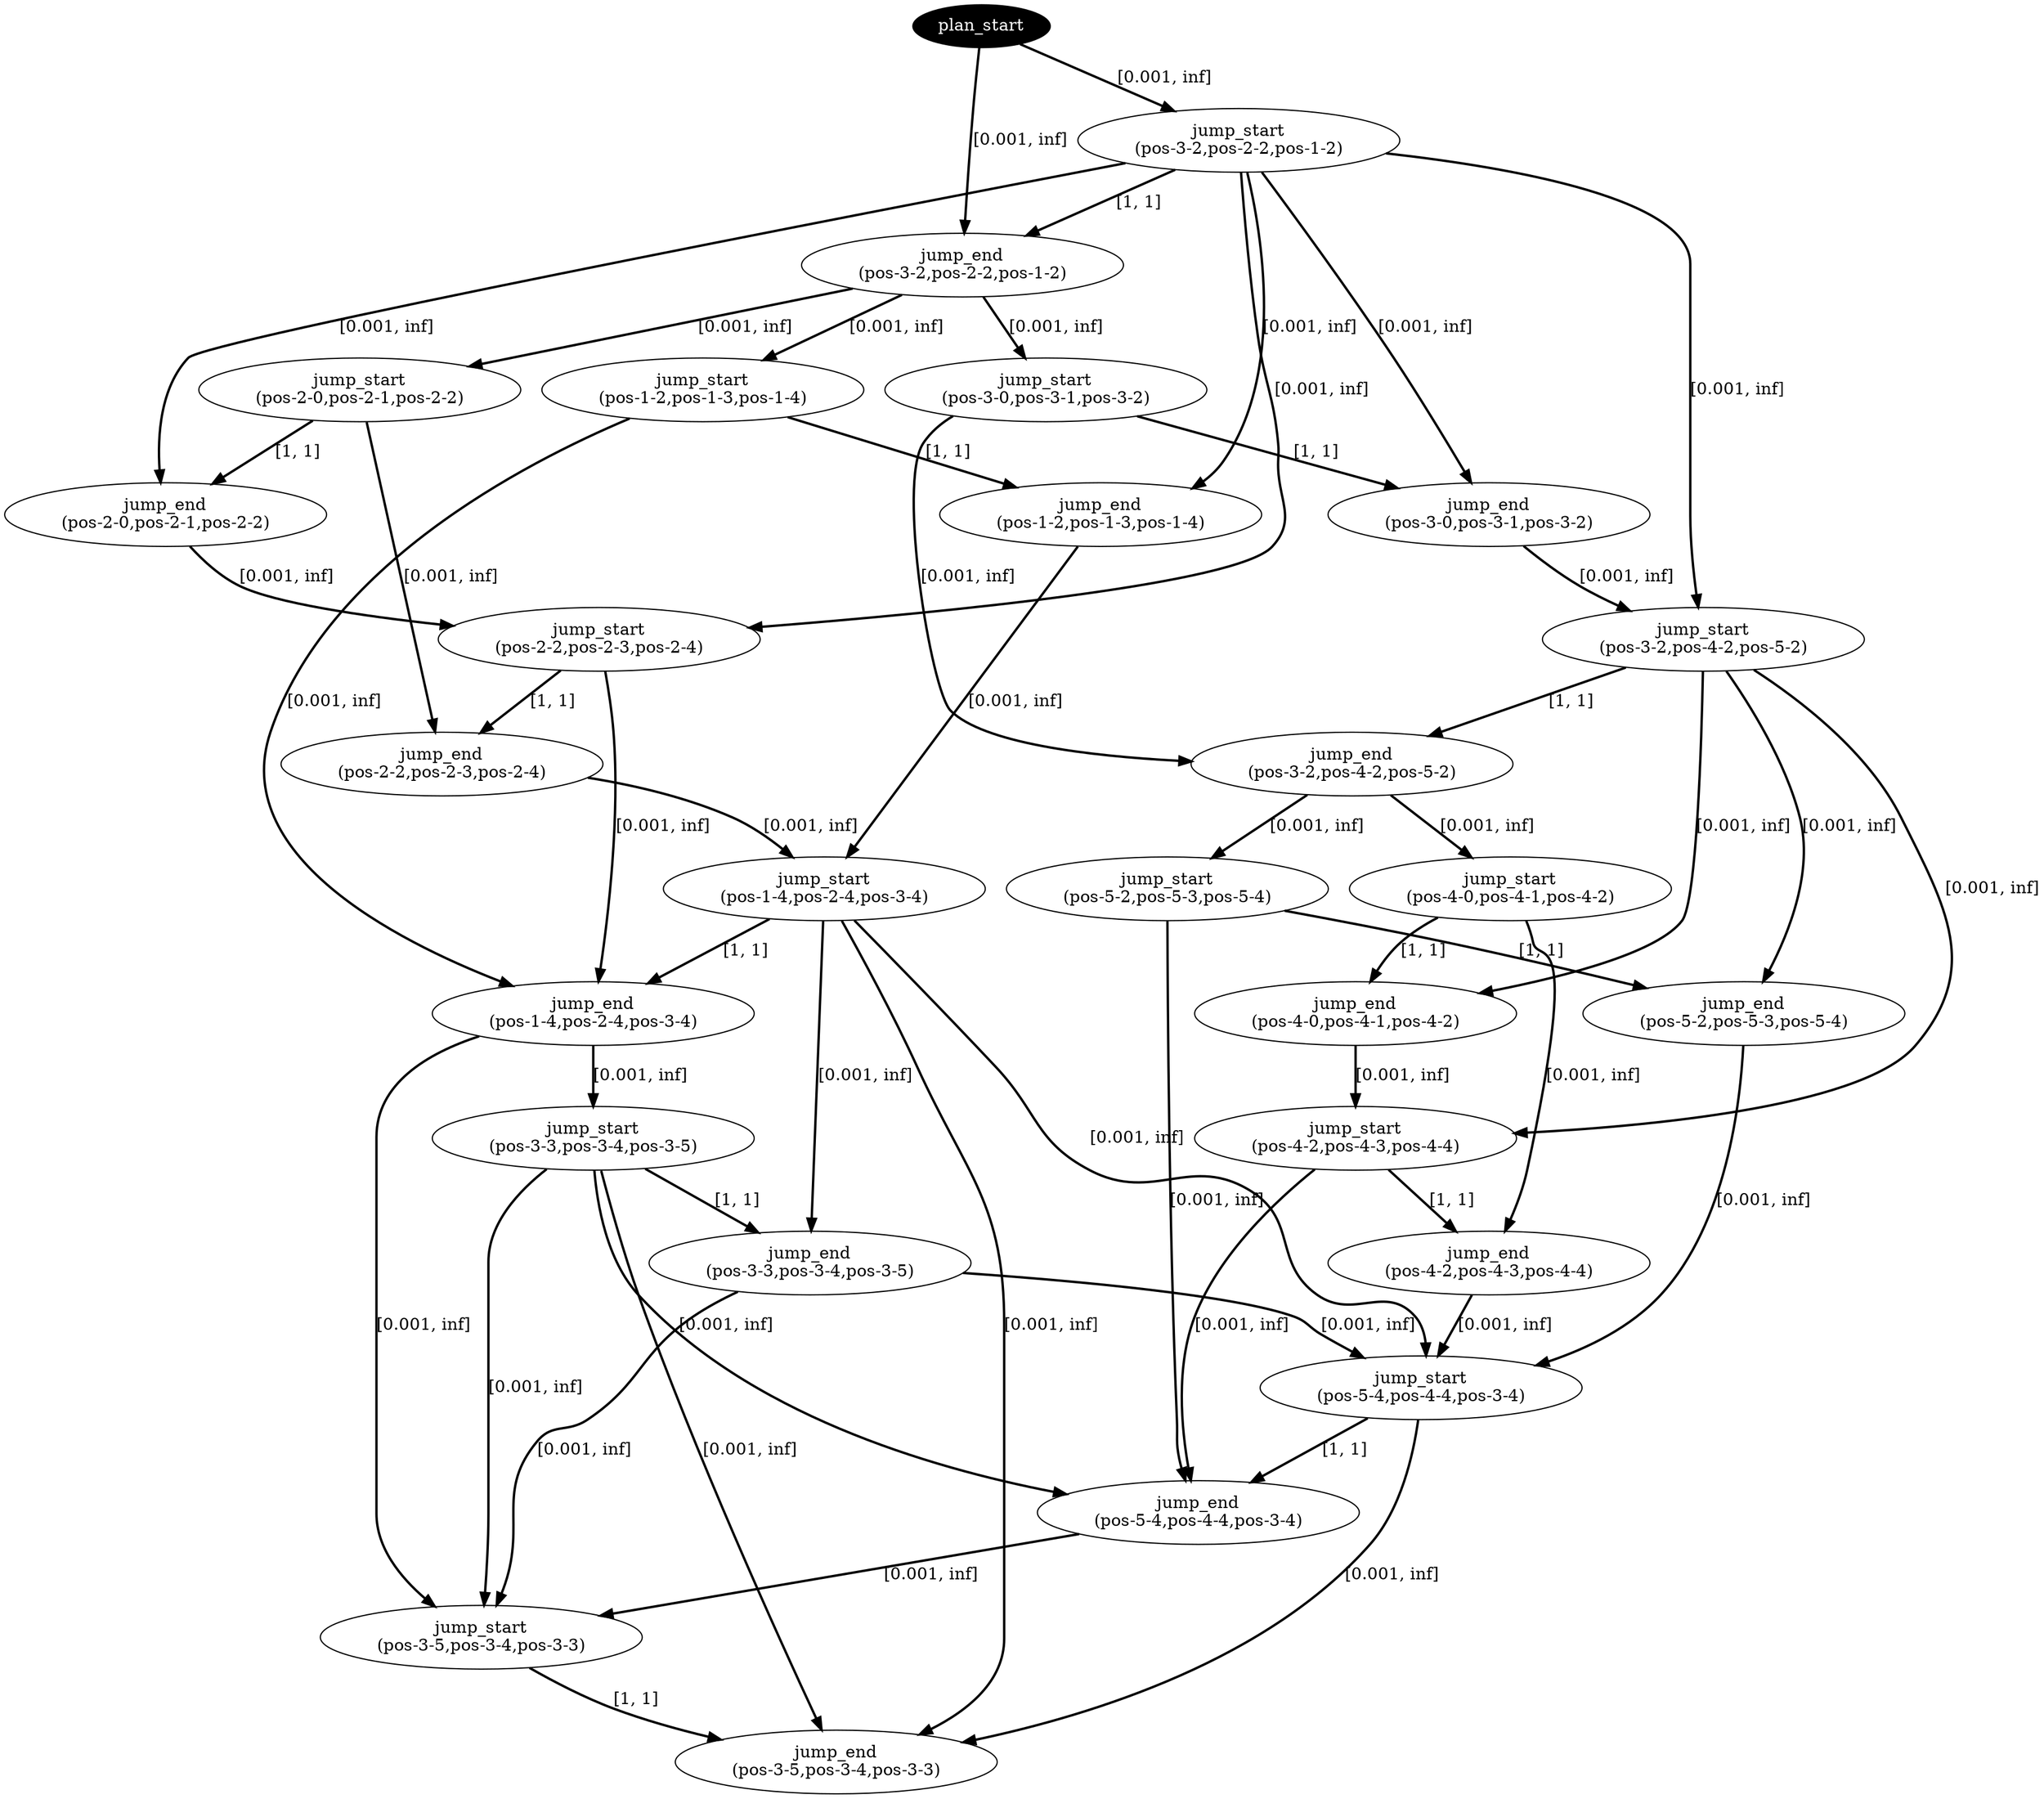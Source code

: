 digraph plan {
0[ label="plan_start",style=filled,fillcolor=black,fontcolor=white];
1[ label="jump_start
(pos-3-2,pos-2-2,pos-1-2)"];
2[ label="jump_end
(pos-3-2,pos-2-2,pos-1-2)"];
3[ label="jump_start
(pos-2-0,pos-2-1,pos-2-2)"];
4[ label="jump_end
(pos-2-0,pos-2-1,pos-2-2)"];
5[ label="jump_start
(pos-1-2,pos-1-3,pos-1-4)"];
6[ label="jump_end
(pos-1-2,pos-1-3,pos-1-4)"];
7[ label="jump_start
(pos-3-0,pos-3-1,pos-3-2)"];
8[ label="jump_end
(pos-3-0,pos-3-1,pos-3-2)"];
9[ label="jump_start
(pos-2-2,pos-2-3,pos-2-4)"];
10[ label="jump_end
(pos-2-2,pos-2-3,pos-2-4)"];
11[ label="jump_start
(pos-3-2,pos-4-2,pos-5-2)"];
12[ label="jump_end
(pos-3-2,pos-4-2,pos-5-2)"];
13[ label="jump_start
(pos-4-0,pos-4-1,pos-4-2)"];
14[ label="jump_end
(pos-4-0,pos-4-1,pos-4-2)"];
15[ label="jump_start
(pos-1-4,pos-2-4,pos-3-4)"];
16[ label="jump_end
(pos-1-4,pos-2-4,pos-3-4)"];
17[ label="jump_start
(pos-5-2,pos-5-3,pos-5-4)"];
18[ label="jump_end
(pos-5-2,pos-5-3,pos-5-4)"];
19[ label="jump_start
(pos-4-2,pos-4-3,pos-4-4)"];
20[ label="jump_end
(pos-4-2,pos-4-3,pos-4-4)"];
21[ label="jump_start
(pos-3-3,pos-3-4,pos-3-5)"];
22[ label="jump_end
(pos-3-3,pos-3-4,pos-3-5)"];
23[ label="jump_start
(pos-5-4,pos-4-4,pos-3-4)"];
24[ label="jump_end
(pos-5-4,pos-4-4,pos-3-4)"];
25[ label="jump_start
(pos-3-5,pos-3-4,pos-3-3)"];
26[ label="jump_end
(pos-3-5,pos-3-4,pos-3-3)"];
"0" -> "1" [ label="[0.001, inf]" , penwidth=2, color="black"]
"1" -> "2" [ label="[1, 1]" , penwidth=2, color="black"]
"0" -> "2" [ label="[0.001, inf]" , penwidth=2, color="black"]
"2" -> "3" [ label="[0.001, inf]" , penwidth=2, color="black"]
"2" -> "5" [ label="[0.001, inf]" , penwidth=2, color="black"]
"2" -> "7" [ label="[0.001, inf]" , penwidth=2, color="black"]
"3" -> "4" [ label="[1, 1]" , penwidth=2, color="black"]
"1" -> "4" [ label="[0.001, inf]" , penwidth=2, color="black"]
"5" -> "6" [ label="[1, 1]" , penwidth=2, color="black"]
"1" -> "6" [ label="[0.001, inf]" , penwidth=2, color="black"]
"7" -> "8" [ label="[1, 1]" , penwidth=2, color="black"]
"1" -> "8" [ label="[0.001, inf]" , penwidth=2, color="black"]
"4" -> "9" [ label="[0.001, inf]" , penwidth=2, color="black"]
"1" -> "9" [ label="[0.001, inf]" , penwidth=2, color="black"]
"8" -> "11" [ label="[0.001, inf]" , penwidth=2, color="black"]
"1" -> "11" [ label="[0.001, inf]" , penwidth=2, color="black"]
"9" -> "10" [ label="[1, 1]" , penwidth=2, color="black"]
"3" -> "10" [ label="[0.001, inf]" , penwidth=2, color="black"]
"11" -> "12" [ label="[1, 1]" , penwidth=2, color="black"]
"7" -> "12" [ label="[0.001, inf]" , penwidth=2, color="black"]
"12" -> "13" [ label="[0.001, inf]" , penwidth=2, color="black"]
"6" -> "15" [ label="[0.001, inf]" , penwidth=2, color="black"]
"10" -> "15" [ label="[0.001, inf]" , penwidth=2, color="black"]
"12" -> "17" [ label="[0.001, inf]" , penwidth=2, color="black"]
"13" -> "14" [ label="[1, 1]" , penwidth=2, color="black"]
"11" -> "14" [ label="[0.001, inf]" , penwidth=2, color="black"]
"15" -> "16" [ label="[1, 1]" , penwidth=2, color="black"]
"9" -> "16" [ label="[0.001, inf]" , penwidth=2, color="black"]
"5" -> "16" [ label="[0.001, inf]" , penwidth=2, color="black"]
"17" -> "18" [ label="[1, 1]" , penwidth=2, color="black"]
"11" -> "18" [ label="[0.001, inf]" , penwidth=2, color="black"]
"14" -> "19" [ label="[0.001, inf]" , penwidth=2, color="black"]
"11" -> "19" [ label="[0.001, inf]" , penwidth=2, color="black"]
"16" -> "21" [ label="[0.001, inf]" , penwidth=2, color="black"]
"19" -> "20" [ label="[1, 1]" , penwidth=2, color="black"]
"13" -> "20" [ label="[0.001, inf]" , penwidth=2, color="black"]
"21" -> "22" [ label="[1, 1]" , penwidth=2, color="black"]
"15" -> "22" [ label="[0.001, inf]" , penwidth=2, color="black"]
"18" -> "23" [ label="[0.001, inf]" , penwidth=2, color="black"]
"20" -> "23" [ label="[0.001, inf]" , penwidth=2, color="black"]
"22" -> "23" [ label="[0.001, inf]" , penwidth=2, color="black"]
"15" -> "23" [ label="[0.001, inf]" , penwidth=2, color="black"]
"23" -> "24" [ label="[1, 1]" , penwidth=2, color="black"]
"21" -> "24" [ label="[0.001, inf]" , penwidth=2, color="black"]
"19" -> "24" [ label="[0.001, inf]" , penwidth=2, color="black"]
"17" -> "24" [ label="[0.001, inf]" , penwidth=2, color="black"]
"22" -> "25" [ label="[0.001, inf]" , penwidth=2, color="black"]
"24" -> "25" [ label="[0.001, inf]" , penwidth=2, color="black"]
"21" -> "25" [ label="[0.001, inf]" , penwidth=2, color="black"]
"16" -> "25" [ label="[0.001, inf]" , penwidth=2, color="black"]
"25" -> "26" [ label="[1, 1]" , penwidth=2, color="black"]
"23" -> "26" [ label="[0.001, inf]" , penwidth=2, color="black"]
"21" -> "26" [ label="[0.001, inf]" , penwidth=2, color="black"]
"15" -> "26" [ label="[0.001, inf]" , penwidth=2, color="black"]
}
